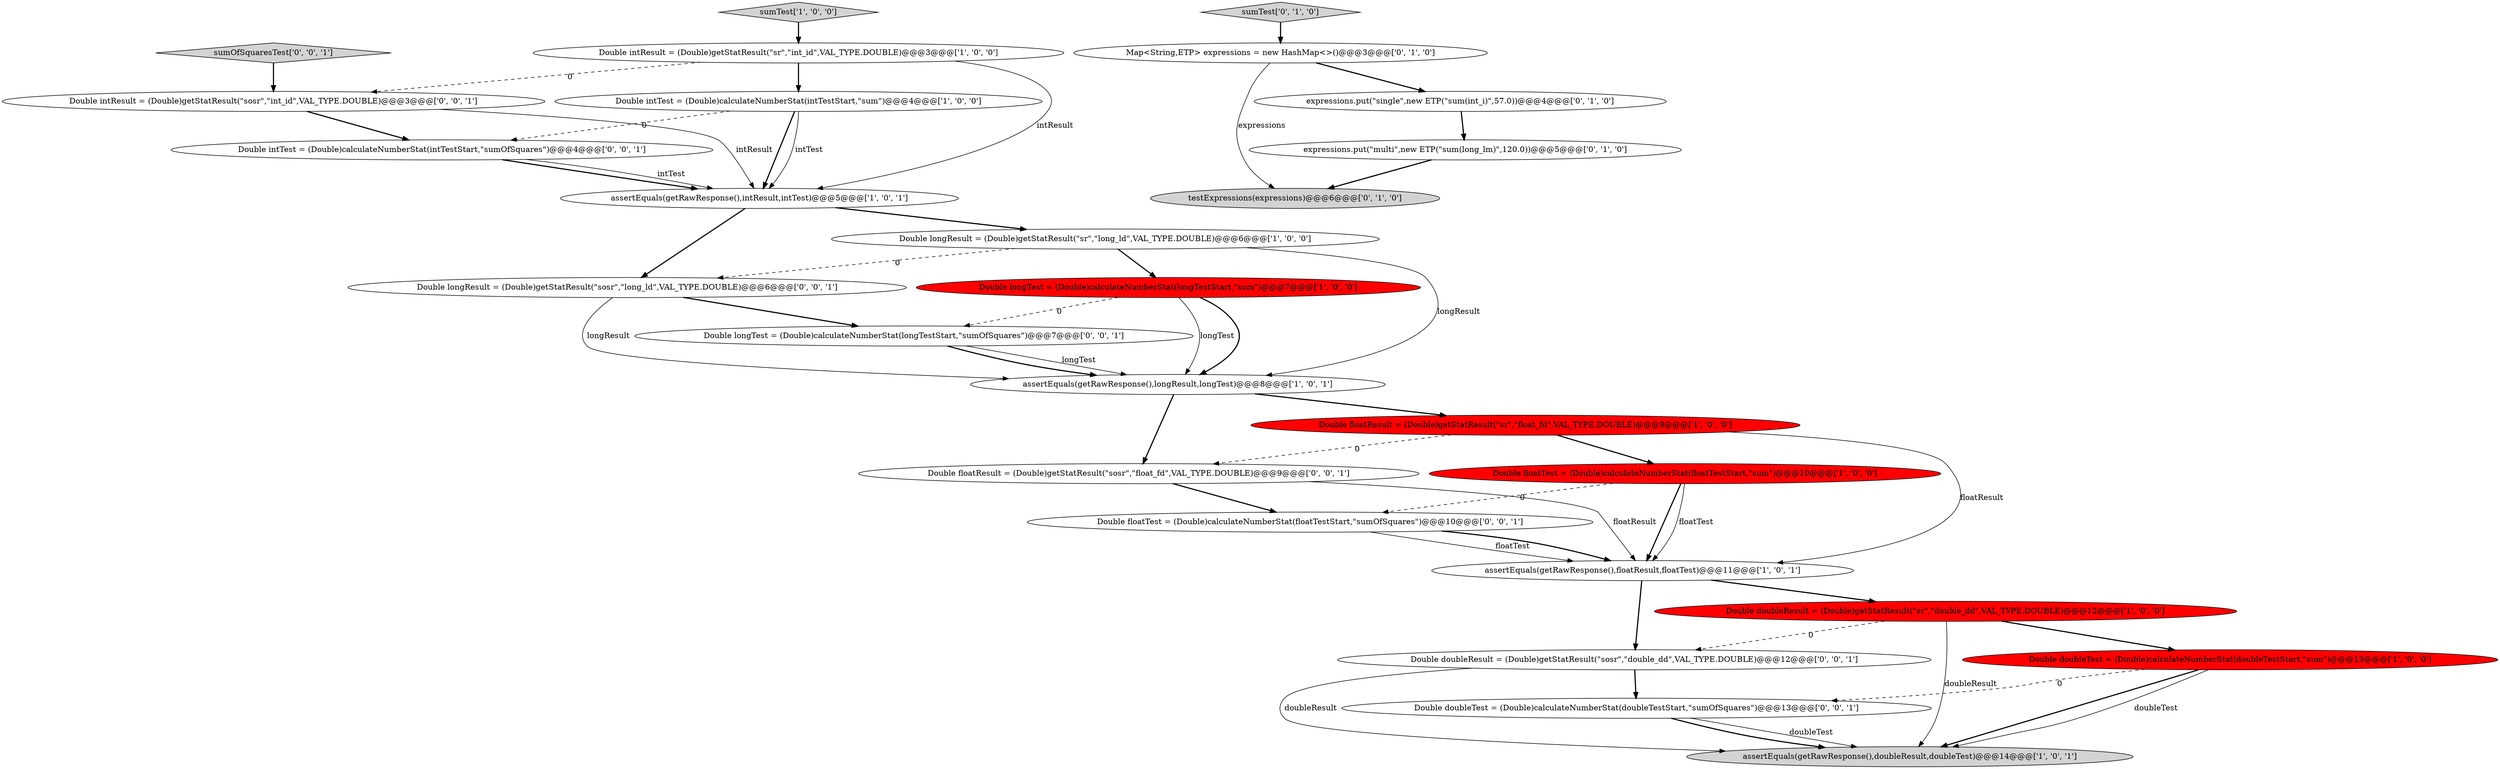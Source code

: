 digraph {
21 [style = filled, label = "Double longResult = (Double)getStatResult(\"sosr\",\"long_ld\",VAL_TYPE.DOUBLE)@@@6@@@['0', '0', '1']", fillcolor = white, shape = ellipse image = "AAA0AAABBB3BBB"];
15 [style = filled, label = "expressions.put(\"multi\",new ETP(\"sum(long_lm)\",120.0))@@@5@@@['0', '1', '0']", fillcolor = white, shape = ellipse image = "AAA0AAABBB2BBB"];
22 [style = filled, label = "Double floatResult = (Double)getStatResult(\"sosr\",\"float_fd\",VAL_TYPE.DOUBLE)@@@9@@@['0', '0', '1']", fillcolor = white, shape = ellipse image = "AAA0AAABBB3BBB"];
5 [style = filled, label = "Double intResult = (Double)getStatResult(\"sr\",\"int_id\",VAL_TYPE.DOUBLE)@@@3@@@['1', '0', '0']", fillcolor = white, shape = ellipse image = "AAA0AAABBB1BBB"];
18 [style = filled, label = "Double doubleResult = (Double)getStatResult(\"sosr\",\"double_dd\",VAL_TYPE.DOUBLE)@@@12@@@['0', '0', '1']", fillcolor = white, shape = ellipse image = "AAA0AAABBB3BBB"];
13 [style = filled, label = "sumTest['0', '1', '0']", fillcolor = lightgray, shape = diamond image = "AAA0AAABBB2BBB"];
2 [style = filled, label = "Double longTest = (Double)calculateNumberStat(longTestStart,\"sum\")@@@7@@@['1', '0', '0']", fillcolor = red, shape = ellipse image = "AAA1AAABBB1BBB"];
10 [style = filled, label = "assertEquals(getRawResponse(),doubleResult,doubleTest)@@@14@@@['1', '0', '1']", fillcolor = lightgray, shape = ellipse image = "AAA0AAABBB1BBB"];
3 [style = filled, label = "Double floatResult = (Double)getStatResult(\"sr\",\"float_fd\",VAL_TYPE.DOUBLE)@@@9@@@['1', '0', '0']", fillcolor = red, shape = ellipse image = "AAA1AAABBB1BBB"];
24 [style = filled, label = "sumOfSquaresTest['0', '0', '1']", fillcolor = lightgray, shape = diamond image = "AAA0AAABBB3BBB"];
12 [style = filled, label = "Double longResult = (Double)getStatResult(\"sr\",\"long_ld\",VAL_TYPE.DOUBLE)@@@6@@@['1', '0', '0']", fillcolor = white, shape = ellipse image = "AAA0AAABBB1BBB"];
26 [style = filled, label = "Double intResult = (Double)getStatResult(\"sosr\",\"int_id\",VAL_TYPE.DOUBLE)@@@3@@@['0', '0', '1']", fillcolor = white, shape = ellipse image = "AAA0AAABBB3BBB"];
6 [style = filled, label = "Double doubleTest = (Double)calculateNumberStat(doubleTestStart,\"sum\")@@@13@@@['1', '0', '0']", fillcolor = red, shape = ellipse image = "AAA1AAABBB1BBB"];
0 [style = filled, label = "Double doubleResult = (Double)getStatResult(\"sr\",\"double_dd\",VAL_TYPE.DOUBLE)@@@12@@@['1', '0', '0']", fillcolor = red, shape = ellipse image = "AAA1AAABBB1BBB"];
11 [style = filled, label = "sumTest['1', '0', '0']", fillcolor = lightgray, shape = diamond image = "AAA0AAABBB1BBB"];
23 [style = filled, label = "Double floatTest = (Double)calculateNumberStat(floatTestStart,\"sumOfSquares\")@@@10@@@['0', '0', '1']", fillcolor = white, shape = ellipse image = "AAA0AAABBB3BBB"];
4 [style = filled, label = "Double floatTest = (Double)calculateNumberStat(floatTestStart,\"sum\")@@@10@@@['1', '0', '0']", fillcolor = red, shape = ellipse image = "AAA1AAABBB1BBB"];
7 [style = filled, label = "Double intTest = (Double)calculateNumberStat(intTestStart,\"sum\")@@@4@@@['1', '0', '0']", fillcolor = white, shape = ellipse image = "AAA0AAABBB1BBB"];
19 [style = filled, label = "Double intTest = (Double)calculateNumberStat(intTestStart,\"sumOfSquares\")@@@4@@@['0', '0', '1']", fillcolor = white, shape = ellipse image = "AAA0AAABBB3BBB"];
1 [style = filled, label = "assertEquals(getRawResponse(),intResult,intTest)@@@5@@@['1', '0', '1']", fillcolor = white, shape = ellipse image = "AAA0AAABBB1BBB"];
8 [style = filled, label = "assertEquals(getRawResponse(),longResult,longTest)@@@8@@@['1', '0', '1']", fillcolor = white, shape = ellipse image = "AAA0AAABBB1BBB"];
20 [style = filled, label = "Double doubleTest = (Double)calculateNumberStat(doubleTestStart,\"sumOfSquares\")@@@13@@@['0', '0', '1']", fillcolor = white, shape = ellipse image = "AAA0AAABBB3BBB"];
14 [style = filled, label = "testExpressions(expressions)@@@6@@@['0', '1', '0']", fillcolor = lightgray, shape = ellipse image = "AAA0AAABBB2BBB"];
9 [style = filled, label = "assertEquals(getRawResponse(),floatResult,floatTest)@@@11@@@['1', '0', '1']", fillcolor = white, shape = ellipse image = "AAA0AAABBB1BBB"];
17 [style = filled, label = "expressions.put(\"single\",new ETP(\"sum(int_i)\",57.0))@@@4@@@['0', '1', '0']", fillcolor = white, shape = ellipse image = "AAA0AAABBB2BBB"];
16 [style = filled, label = "Map<String,ETP> expressions = new HashMap<>()@@@3@@@['0', '1', '0']", fillcolor = white, shape = ellipse image = "AAA0AAABBB2BBB"];
25 [style = filled, label = "Double longTest = (Double)calculateNumberStat(longTestStart,\"sumOfSquares\")@@@7@@@['0', '0', '1']", fillcolor = white, shape = ellipse image = "AAA0AAABBB3BBB"];
4->9 [style = bold, label=""];
7->1 [style = bold, label=""];
9->0 [style = bold, label=""];
15->14 [style = bold, label=""];
3->9 [style = solid, label="floatResult"];
0->6 [style = bold, label=""];
5->26 [style = dashed, label="0"];
6->20 [style = dashed, label="0"];
12->8 [style = solid, label="longResult"];
8->3 [style = bold, label=""];
5->1 [style = solid, label="intResult"];
21->8 [style = solid, label="longResult"];
3->22 [style = dashed, label="0"];
16->17 [style = bold, label=""];
21->25 [style = bold, label=""];
26->19 [style = bold, label=""];
3->4 [style = bold, label=""];
22->23 [style = bold, label=""];
13->16 [style = bold, label=""];
18->10 [style = solid, label="doubleResult"];
12->21 [style = dashed, label="0"];
22->9 [style = solid, label="floatResult"];
8->22 [style = bold, label=""];
20->10 [style = bold, label=""];
24->26 [style = bold, label=""];
11->5 [style = bold, label=""];
12->2 [style = bold, label=""];
19->1 [style = bold, label=""];
18->20 [style = bold, label=""];
23->9 [style = solid, label="floatTest"];
9->18 [style = bold, label=""];
19->1 [style = solid, label="intTest"];
7->19 [style = dashed, label="0"];
1->21 [style = bold, label=""];
0->10 [style = solid, label="doubleResult"];
6->10 [style = bold, label=""];
16->14 [style = solid, label="expressions"];
17->15 [style = bold, label=""];
1->12 [style = bold, label=""];
2->25 [style = dashed, label="0"];
0->18 [style = dashed, label="0"];
5->7 [style = bold, label=""];
25->8 [style = bold, label=""];
2->8 [style = solid, label="longTest"];
25->8 [style = solid, label="longTest"];
4->9 [style = solid, label="floatTest"];
7->1 [style = solid, label="intTest"];
23->9 [style = bold, label=""];
4->23 [style = dashed, label="0"];
20->10 [style = solid, label="doubleTest"];
6->10 [style = solid, label="doubleTest"];
2->8 [style = bold, label=""];
26->1 [style = solid, label="intResult"];
}
